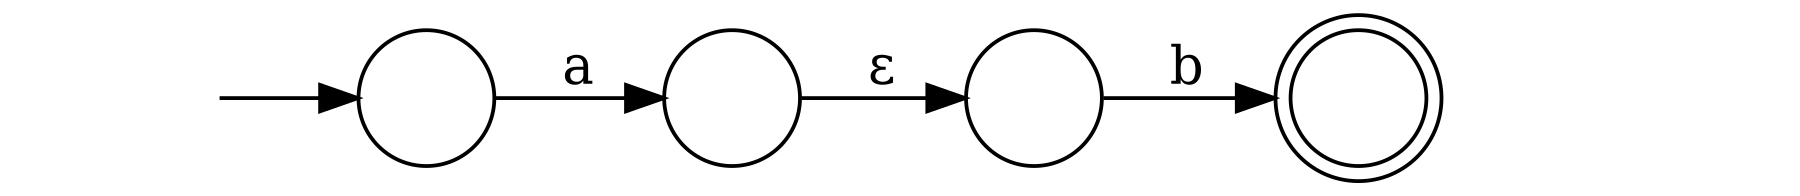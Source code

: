 digraph finite_state_machine {
	rankdir=LR;
	size="12,9!"
    S [ style=invis ];
    E [ style=invis ];
	node [ 
        label = "";
        shape = doublecircle;
    ]; n3;
	node [ shape=circle ];
    S -> n0;
    n0 -> n1 [ label="a" ];
    n1 -> n2 [ label="ε" ];
    n2 -> n3 [ label="b" ];
    n3 -> E [ style=invis ];
}
